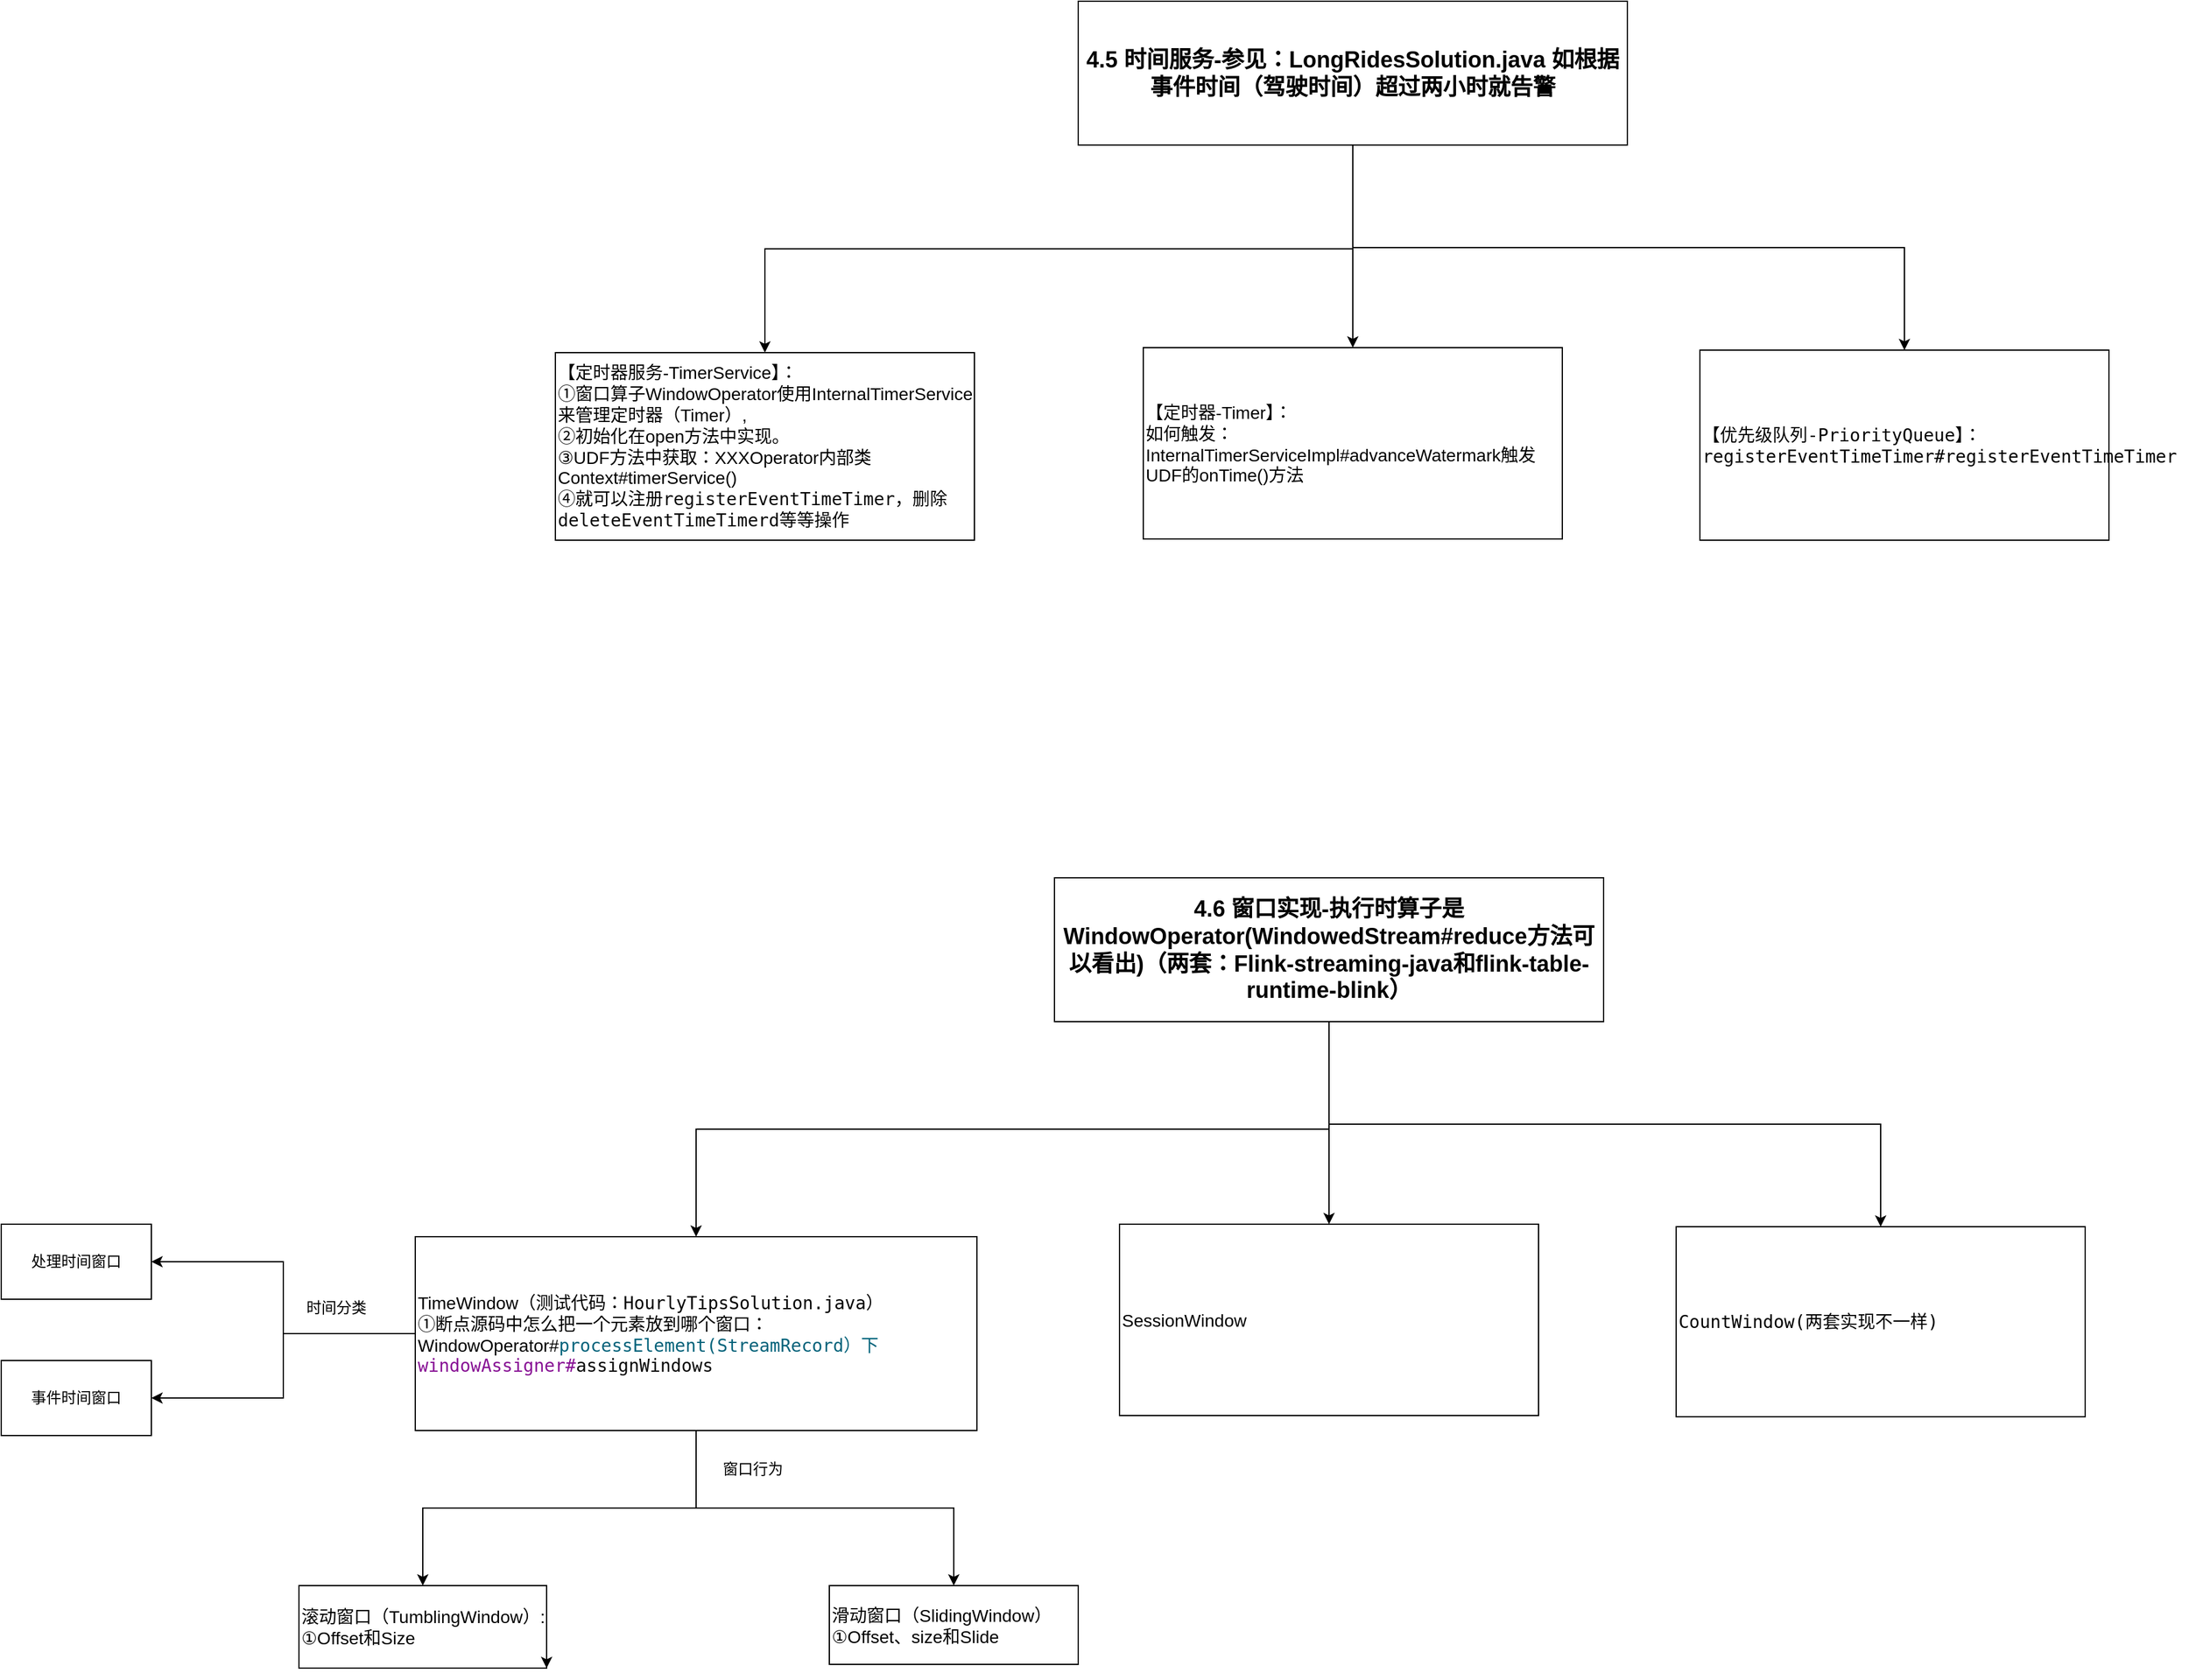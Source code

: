 <mxfile border="50" scale="3" compressed="false" locked="false" version="24.7.7">
  <diagram name="Blank" id="YmL12bMKpDGza6XwsDPr">
    <mxGraphModel dx="2667" dy="780" grid="0" gridSize="10" guides="1" tooltips="1" connect="1" arrows="1" fold="1" page="0" pageScale="1" pageWidth="827" pageHeight="1169" background="none" math="1" shadow="0">
      <root>
        <mxCell id="X5NqExCQtvZxIxQ7pmgY-0" />
        <mxCell id="1" parent="X5NqExCQtvZxIxQ7pmgY-0" />
        <mxCell id="BvsdqlHEoa5w_EsFs4Y4-4" style="edgeStyle=orthogonalEdgeStyle;rounded=0;orthogonalLoop=1;jettySize=auto;html=1;exitX=0.5;exitY=1;exitDx=0;exitDy=0;" edge="1" parent="1" source="BvsdqlHEoa5w_EsFs4Y4-8" target="BvsdqlHEoa5w_EsFs4Y4-11">
          <mxGeometry relative="1" as="geometry">
            <mxPoint x="180" y="410" as="targetPoint" />
            <mxPoint x="425" y="350" as="sourcePoint" />
          </mxGeometry>
        </mxCell>
        <mxCell id="BvsdqlHEoa5w_EsFs4Y4-51" style="edgeStyle=orthogonalEdgeStyle;rounded=0;orthogonalLoop=1;jettySize=auto;html=1;exitX=0.5;exitY=1;exitDx=0;exitDy=0;" edge="1" parent="1" source="BvsdqlHEoa5w_EsFs4Y4-8" target="BvsdqlHEoa5w_EsFs4Y4-13">
          <mxGeometry relative="1" as="geometry" />
        </mxCell>
        <mxCell id="BvsdqlHEoa5w_EsFs4Y4-54" style="edgeStyle=orthogonalEdgeStyle;rounded=0;orthogonalLoop=1;jettySize=auto;html=1;exitX=0.5;exitY=1;exitDx=0;exitDy=0;" edge="1" parent="1" source="BvsdqlHEoa5w_EsFs4Y4-8" target="BvsdqlHEoa5w_EsFs4Y4-53">
          <mxGeometry relative="1" as="geometry" />
        </mxCell>
        <mxCell id="BvsdqlHEoa5w_EsFs4Y4-8" value="&lt;h2&gt;&lt;font style=&quot;font-size: 18px;&quot;&gt;&lt;b&gt;4.5 时间服务-&lt;/b&gt;&lt;/font&gt;&lt;span style=&quot;font-size: 18px;&quot;&gt;&lt;b&gt;参见：LongRidesSolution.java 如根据事件时间（驾驶时间）超过两小时就告警&lt;/b&gt;&lt;/span&gt;&lt;/h2&gt;" style="rounded=0;whiteSpace=wrap;html=1;" vertex="1" parent="1">
          <mxGeometry x="203" y="60" width="439" height="115" as="geometry" />
        </mxCell>
        <mxCell id="BvsdqlHEoa5w_EsFs4Y4-11" value="&lt;font style=&quot;font-size: 14px;&quot;&gt;【定时器服务-TimerService】：&lt;/font&gt;&lt;div&gt;&lt;font style=&quot;font-size: 14px;&quot;&gt;①窗口算子WindowOperator使用InternalTimerService来管理定时器（Timer）,&lt;/font&gt;&lt;/div&gt;&lt;div&gt;&lt;font style=&quot;font-size: 14px;&quot;&gt;②初始化在open方法中实现。&lt;/font&gt;&lt;div&gt;&lt;font style=&quot;font-size: 14px;&quot;&gt;③UDF方法中获取：XXXOperator内部类Context#timerService()&lt;/font&gt;&lt;/div&gt;&lt;/div&gt;&lt;div&gt;&lt;font style=&quot;font-size: 14px;&quot;&gt;④就可以注册&lt;/font&gt;&lt;span style=&quot;color: rgb(8, 8, 8); font-family: &amp;quot;JetBrains Mono&amp;quot;, monospace; font-size: 10.5pt; background-color: initial;&quot;&gt;registerEventTimeTimer，删除&lt;/span&gt;&lt;span style=&quot;color: rgb(8, 8, 8); font-family: &amp;quot;JetBrains Mono&amp;quot;, monospace; font-size: 10.5pt; background-color: initial;&quot;&gt;deleteEventTimeTimerd等等操作&lt;/span&gt;&lt;/div&gt;" style="rounded=0;whiteSpace=wrap;html=1;align=left;" vertex="1" parent="1">
          <mxGeometry x="-215" y="341" width="335" height="150" as="geometry" />
        </mxCell>
        <mxCell id="BvsdqlHEoa5w_EsFs4Y4-13" value="&lt;font face=&quot;JetBrains Mono, monospace&quot;&gt;&lt;span style=&quot;font-size: 14px;&quot;&gt;【&lt;/span&gt;&lt;/font&gt;&lt;span style=&quot;font-size: 14px; font-family: &amp;quot;JetBrains Mono&amp;quot;, monospace; background-color: initial;&quot;&gt;优先级队列-PriorityQueue】：registerEventTimeTimer#registerEventTimeTimer&amp;nbsp;&lt;/span&gt;" style="rounded=0;whiteSpace=wrap;html=1;align=left;" vertex="1" parent="1">
          <mxGeometry x="700" y="339" width="327" height="152" as="geometry" />
        </mxCell>
        <mxCell id="BvsdqlHEoa5w_EsFs4Y4-53" value="&lt;font style=&quot;font-size: 14px;&quot;&gt;【定时器-Timer】：&lt;/font&gt;&lt;div&gt;&lt;span style=&quot;font-size: 14px;&quot;&gt;如何触发：&lt;/span&gt;&lt;span style=&quot;background-color: initial; font-size: 14px;&quot;&gt;InternalTimerServiceImpl#advanceWatermark触发UDF的onTime()方法&lt;/span&gt;&lt;br&gt;&lt;/div&gt;" style="rounded=0;whiteSpace=wrap;html=1;align=left;" vertex="1" parent="1">
          <mxGeometry x="255" y="337" width="335" height="153" as="geometry" />
        </mxCell>
        <mxCell id="BvsdqlHEoa5w_EsFs4Y4-62" style="edgeStyle=orthogonalEdgeStyle;rounded=0;orthogonalLoop=1;jettySize=auto;html=1;exitX=0.5;exitY=1;exitDx=0;exitDy=0;" edge="1" parent="1" source="BvsdqlHEoa5w_EsFs4Y4-65" target="BvsdqlHEoa5w_EsFs4Y4-66">
          <mxGeometry relative="1" as="geometry">
            <mxPoint x="161" y="1111" as="targetPoint" />
            <mxPoint x="406" y="1051" as="sourcePoint" />
          </mxGeometry>
        </mxCell>
        <mxCell id="BvsdqlHEoa5w_EsFs4Y4-63" style="edgeStyle=orthogonalEdgeStyle;rounded=0;orthogonalLoop=1;jettySize=auto;html=1;exitX=0.5;exitY=1;exitDx=0;exitDy=0;" edge="1" parent="1" source="BvsdqlHEoa5w_EsFs4Y4-65" target="BvsdqlHEoa5w_EsFs4Y4-67">
          <mxGeometry relative="1" as="geometry" />
        </mxCell>
        <mxCell id="BvsdqlHEoa5w_EsFs4Y4-64" style="edgeStyle=orthogonalEdgeStyle;rounded=0;orthogonalLoop=1;jettySize=auto;html=1;exitX=0.5;exitY=1;exitDx=0;exitDy=0;" edge="1" parent="1" source="BvsdqlHEoa5w_EsFs4Y4-65" target="BvsdqlHEoa5w_EsFs4Y4-68">
          <mxGeometry relative="1" as="geometry" />
        </mxCell>
        <mxCell id="BvsdqlHEoa5w_EsFs4Y4-65" value="&lt;h2&gt;&lt;font style=&quot;font-size: 18px;&quot;&gt;&lt;b&gt;4.6 窗口实现-执行时算子是WindowOperator(WindowedStream#reduce方法可以看出)（两套：Flink-streaming-java和flink-table-runtime-blink）&lt;/b&gt;&lt;/font&gt;&lt;/h2&gt;" style="rounded=0;whiteSpace=wrap;html=1;" vertex="1" parent="1">
          <mxGeometry x="184" y="761" width="439" height="115" as="geometry" />
        </mxCell>
        <mxCell id="BvsdqlHEoa5w_EsFs4Y4-77" style="edgeStyle=orthogonalEdgeStyle;rounded=0;orthogonalLoop=1;jettySize=auto;html=1;exitX=0;exitY=0.5;exitDx=0;exitDy=0;entryX=1;entryY=0.5;entryDx=0;entryDy=0;" edge="1" parent="1" source="BvsdqlHEoa5w_EsFs4Y4-66" target="BvsdqlHEoa5w_EsFs4Y4-76">
          <mxGeometry relative="1" as="geometry" />
        </mxCell>
        <mxCell id="BvsdqlHEoa5w_EsFs4Y4-79" style="edgeStyle=orthogonalEdgeStyle;rounded=0;orthogonalLoop=1;jettySize=auto;html=1;exitX=0.5;exitY=1;exitDx=0;exitDy=0;" edge="1" parent="1" source="BvsdqlHEoa5w_EsFs4Y4-66" target="BvsdqlHEoa5w_EsFs4Y4-78">
          <mxGeometry relative="1" as="geometry" />
        </mxCell>
        <mxCell id="BvsdqlHEoa5w_EsFs4Y4-82" style="edgeStyle=orthogonalEdgeStyle;rounded=0;orthogonalLoop=1;jettySize=auto;html=1;exitX=0.5;exitY=1;exitDx=0;exitDy=0;entryX=0.5;entryY=0;entryDx=0;entryDy=0;" edge="1" parent="1" source="BvsdqlHEoa5w_EsFs4Y4-66" target="BvsdqlHEoa5w_EsFs4Y4-81">
          <mxGeometry relative="1" as="geometry" />
        </mxCell>
        <mxCell id="BvsdqlHEoa5w_EsFs4Y4-85" style="edgeStyle=orthogonalEdgeStyle;rounded=0;orthogonalLoop=1;jettySize=auto;html=1;exitX=0;exitY=0.5;exitDx=0;exitDy=0;entryX=1;entryY=0.5;entryDx=0;entryDy=0;" edge="1" parent="1" source="BvsdqlHEoa5w_EsFs4Y4-66" target="BvsdqlHEoa5w_EsFs4Y4-74">
          <mxGeometry relative="1" as="geometry" />
        </mxCell>
        <mxCell id="BvsdqlHEoa5w_EsFs4Y4-66" value="&lt;span style=&quot;font-size: 14px;&quot;&gt;TimeWindow（测试代码：&lt;/span&gt;&lt;span style=&quot;font-family: &amp;quot;JetBrains Mono&amp;quot;, monospace; font-size: 10.5pt; background-color: initial;&quot;&gt;HourlyTipsSolution.java&lt;/span&gt;&lt;span style=&quot;font-size: 14px; background-color: initial;&quot;&gt;）&lt;/span&gt;&lt;br&gt;&lt;div&gt;&lt;span style=&quot;font-size: 14px;&quot;&gt;①断点源码中怎么把一个元素放到哪个窗口：WindowOperator#&lt;/span&gt;&lt;span style=&quot;color: rgb(0, 98, 122); font-family: &amp;quot;JetBrains Mono&amp;quot;, monospace; font-size: 10.5pt; background-color: initial;&quot;&gt;processElement(StreamRecord）下&lt;/span&gt;&lt;span style=&quot;font-family: &amp;quot;JetBrains Mono&amp;quot;, monospace; font-size: 10.5pt; background-color: initial; color: rgb(135, 16, 148);&quot;&gt;windowAssigner#&lt;/span&gt;&lt;span style=&quot;color: rgb(8, 8, 8); font-family: &amp;quot;JetBrains Mono&amp;quot;, monospace; font-size: 10.5pt; background-color: initial;&quot;&gt;assignWindows&lt;/span&gt;&lt;br&gt;&lt;/div&gt;" style="rounded=0;whiteSpace=wrap;html=1;align=left;" vertex="1" parent="1">
          <mxGeometry x="-327" y="1048" width="449" height="155" as="geometry" />
        </mxCell>
        <mxCell id="BvsdqlHEoa5w_EsFs4Y4-67" value="&lt;font face=&quot;JetBrains Mono, monospace&quot;&gt;&lt;span style=&quot;font-size: 14px;&quot;&gt;CountWindow(两套实现不一样)&lt;/span&gt;&lt;/font&gt;" style="rounded=0;whiteSpace=wrap;html=1;align=left;" vertex="1" parent="1">
          <mxGeometry x="681" y="1040" width="327" height="152" as="geometry" />
        </mxCell>
        <mxCell id="BvsdqlHEoa5w_EsFs4Y4-68" value="&lt;div&gt;&lt;span style=&quot;font-size: 14px;&quot;&gt;SessionWindow&lt;/span&gt;&lt;/div&gt;" style="rounded=0;whiteSpace=wrap;html=1;align=left;" vertex="1" parent="1">
          <mxGeometry x="236" y="1038" width="335" height="153" as="geometry" />
        </mxCell>
        <mxCell id="BvsdqlHEoa5w_EsFs4Y4-74" value="处理时间窗口" style="rounded=0;whiteSpace=wrap;html=1;" vertex="1" parent="1">
          <mxGeometry x="-658" y="1038" width="120" height="60" as="geometry" />
        </mxCell>
        <mxCell id="BvsdqlHEoa5w_EsFs4Y4-76" value="事件时间窗口" style="rounded=0;whiteSpace=wrap;html=1;" vertex="1" parent="1">
          <mxGeometry x="-658" y="1147" width="120" height="60" as="geometry" />
        </mxCell>
        <mxCell id="BvsdqlHEoa5w_EsFs4Y4-78" value="&lt;font style=&quot;font-size: 14px;&quot;&gt;滚动窗口（TumblingWindow）:&lt;/font&gt;&lt;div&gt;&lt;span style=&quot;font-size: 14px;&quot;&gt;①Offset和Size&lt;/span&gt;&lt;/div&gt;" style="rounded=0;whiteSpace=wrap;html=1;align=left;" vertex="1" parent="1">
          <mxGeometry x="-420" y="1327" width="198" height="66" as="geometry" />
        </mxCell>
        <mxCell id="BvsdqlHEoa5w_EsFs4Y4-80" style="edgeStyle=orthogonalEdgeStyle;rounded=0;orthogonalLoop=1;jettySize=auto;html=1;exitX=1;exitY=0.75;exitDx=0;exitDy=0;entryX=1;entryY=1;entryDx=0;entryDy=0;" edge="1" parent="1" source="BvsdqlHEoa5w_EsFs4Y4-78" target="BvsdqlHEoa5w_EsFs4Y4-78">
          <mxGeometry relative="1" as="geometry" />
        </mxCell>
        <mxCell id="BvsdqlHEoa5w_EsFs4Y4-81" value="&lt;font style=&quot;font-size: 14px;&quot;&gt;滑动窗口（SlidingWindow）&lt;/font&gt;&lt;div&gt;&lt;span style=&quot;font-size: 14px;&quot;&gt;①Offset、size和Slide&lt;/span&gt;&lt;/div&gt;" style="rounded=0;whiteSpace=wrap;html=1;align=left;" vertex="1" parent="1">
          <mxGeometry x="4" y="1327" width="199" height="63" as="geometry" />
        </mxCell>
        <mxCell id="BvsdqlHEoa5w_EsFs4Y4-86" value="时间分类" style="text;html=1;align=center;verticalAlign=middle;whiteSpace=wrap;rounded=0;" vertex="1" parent="1">
          <mxGeometry x="-420" y="1090" width="60" height="30" as="geometry" />
        </mxCell>
        <mxCell id="BvsdqlHEoa5w_EsFs4Y4-87" value="窗口行为" style="text;html=1;align=center;verticalAlign=middle;whiteSpace=wrap;rounded=0;" vertex="1" parent="1">
          <mxGeometry x="-87" y="1219" width="60" height="30" as="geometry" />
        </mxCell>
      </root>
    </mxGraphModel>
  </diagram>
</mxfile>
